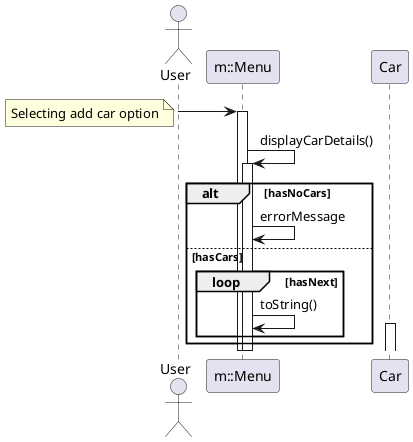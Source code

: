 @startuml

actor User as u

u -> "m::Menu" as m
note left: Selecting add car option
activate m

m -> m : displayCarDetails()
activate m
alt hasNoCars
    m -> m : errorMessage
else hasCars
    loop hasNext
        m -> m : toString()
        activate Car
        deactivate Car
    end
end
deactivate m

deactivate m

@enduml